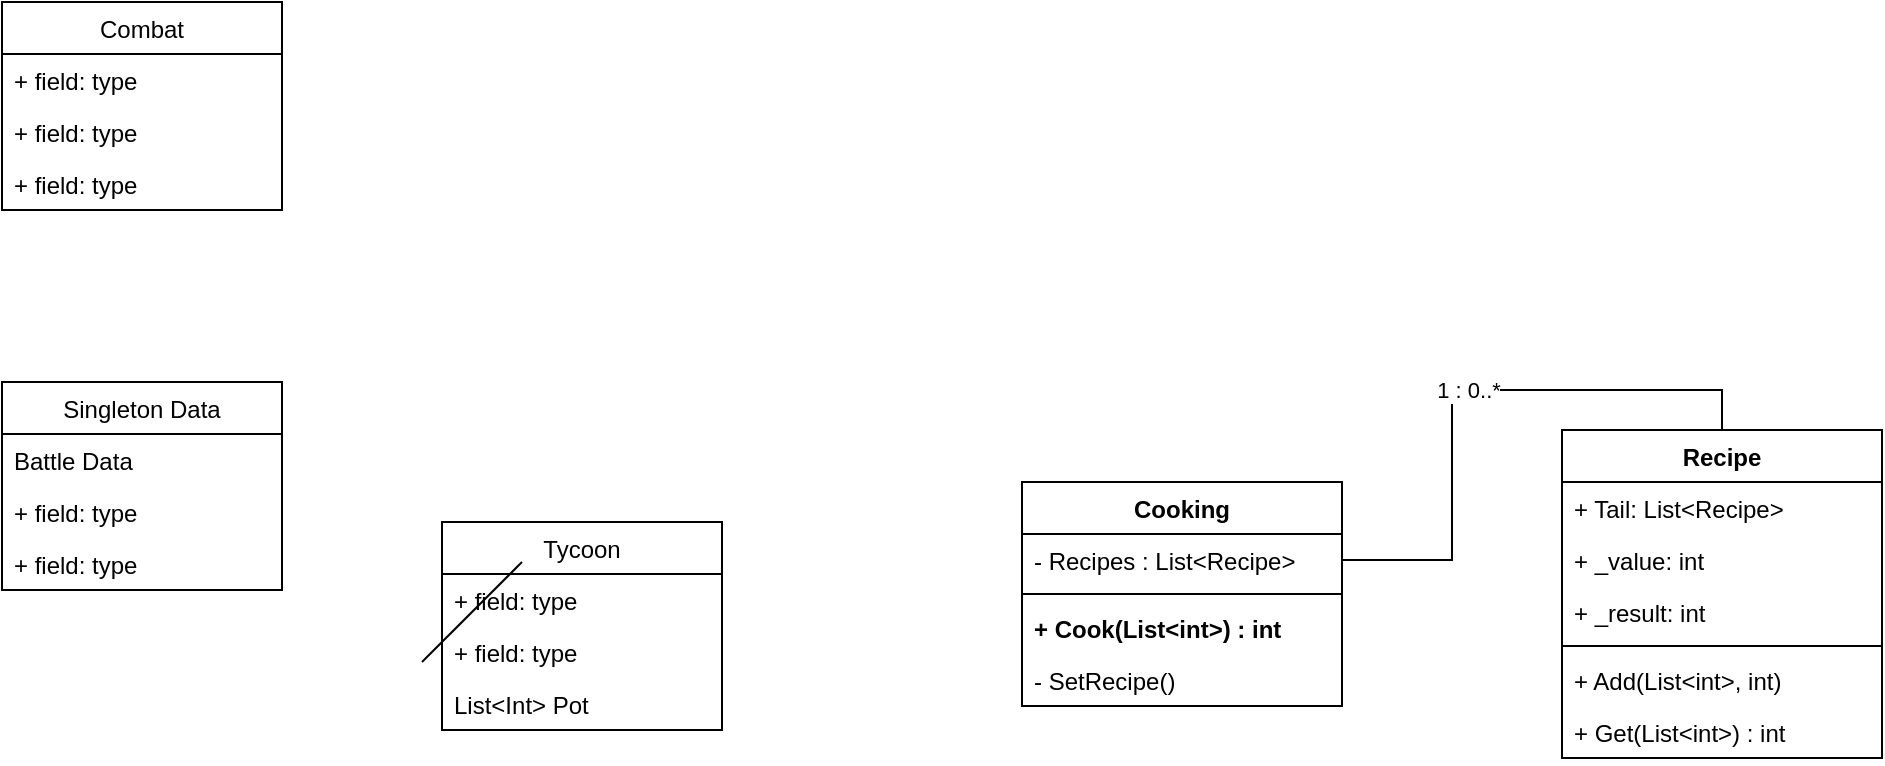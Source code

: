 <mxfile version="13.1.2" type="github"><diagram id="dGT4Hh-CYGsmOcZZTxus" name="Page-1"><mxGraphModel dx="1422" dy="762" grid="1" gridSize="10" guides="1" tooltips="1" connect="1" arrows="1" fold="1" page="1" pageScale="1" pageWidth="827" pageHeight="1169" math="0" shadow="0"><root><mxCell id="0"/><mxCell id="1" parent="0"/><mxCell id="g-DItmgqgjEYdO-mJaCF-5" value="Combat" style="swimlane;fontStyle=0;childLayout=stackLayout;horizontal=1;startSize=26;fillColor=none;horizontalStack=0;resizeParent=1;resizeParentMax=0;resizeLast=0;collapsible=1;marginBottom=0;" parent="1" vertex="1"><mxGeometry x="180" y="80" width="140" height="104" as="geometry"/></mxCell><mxCell id="g-DItmgqgjEYdO-mJaCF-6" value="+ field: type" style="text;strokeColor=none;fillColor=none;align=left;verticalAlign=top;spacingLeft=4;spacingRight=4;overflow=hidden;rotatable=0;points=[[0,0.5],[1,0.5]];portConstraint=eastwest;" parent="g-DItmgqgjEYdO-mJaCF-5" vertex="1"><mxGeometry y="26" width="140" height="26" as="geometry"/></mxCell><mxCell id="g-DItmgqgjEYdO-mJaCF-7" value="+ field: type" style="text;strokeColor=none;fillColor=none;align=left;verticalAlign=top;spacingLeft=4;spacingRight=4;overflow=hidden;rotatable=0;points=[[0,0.5],[1,0.5]];portConstraint=eastwest;" parent="g-DItmgqgjEYdO-mJaCF-5" vertex="1"><mxGeometry y="52" width="140" height="26" as="geometry"/></mxCell><mxCell id="g-DItmgqgjEYdO-mJaCF-8" value="+ field: type" style="text;strokeColor=none;fillColor=none;align=left;verticalAlign=top;spacingLeft=4;spacingRight=4;overflow=hidden;rotatable=0;points=[[0,0.5],[1,0.5]];portConstraint=eastwest;" parent="g-DItmgqgjEYdO-mJaCF-5" vertex="1"><mxGeometry y="78" width="140" height="26" as="geometry"/></mxCell><mxCell id="g-DItmgqgjEYdO-mJaCF-27" value="Singleton Data" style="swimlane;fontStyle=0;childLayout=stackLayout;horizontal=1;startSize=26;fillColor=none;horizontalStack=0;resizeParent=1;resizeParentMax=0;resizeLast=0;collapsible=1;marginBottom=0;" parent="1" vertex="1"><mxGeometry x="180" y="270" width="140" height="104" as="geometry"/></mxCell><mxCell id="g-DItmgqgjEYdO-mJaCF-28" value="Battle Data" style="text;strokeColor=none;fillColor=none;align=left;verticalAlign=top;spacingLeft=4;spacingRight=4;overflow=hidden;rotatable=0;points=[[0,0.5],[1,0.5]];portConstraint=eastwest;" parent="g-DItmgqgjEYdO-mJaCF-27" vertex="1"><mxGeometry y="26" width="140" height="26" as="geometry"/></mxCell><mxCell id="g-DItmgqgjEYdO-mJaCF-29" value="+ field: type" style="text;strokeColor=none;fillColor=none;align=left;verticalAlign=top;spacingLeft=4;spacingRight=4;overflow=hidden;rotatable=0;points=[[0,0.5],[1,0.5]];portConstraint=eastwest;" parent="g-DItmgqgjEYdO-mJaCF-27" vertex="1"><mxGeometry y="52" width="140" height="26" as="geometry"/></mxCell><mxCell id="g-DItmgqgjEYdO-mJaCF-30" value="+ field: type" style="text;strokeColor=none;fillColor=none;align=left;verticalAlign=top;spacingLeft=4;spacingRight=4;overflow=hidden;rotatable=0;points=[[0,0.5],[1,0.5]];portConstraint=eastwest;" parent="g-DItmgqgjEYdO-mJaCF-27" vertex="1"><mxGeometry y="78" width="140" height="26" as="geometry"/></mxCell><mxCell id="g-DItmgqgjEYdO-mJaCF-31" value="Tycoon" style="swimlane;fontStyle=0;childLayout=stackLayout;horizontal=1;startSize=26;fillColor=none;horizontalStack=0;resizeParent=1;resizeParentMax=0;resizeLast=0;collapsible=1;marginBottom=0;" parent="1" vertex="1"><mxGeometry x="400" y="340" width="140" height="104" as="geometry"/></mxCell><mxCell id="g-DItmgqgjEYdO-mJaCF-32" value="+ field: type" style="text;strokeColor=none;fillColor=none;align=left;verticalAlign=top;spacingLeft=4;spacingRight=4;overflow=hidden;rotatable=0;points=[[0,0.5],[1,0.5]];portConstraint=eastwest;" parent="g-DItmgqgjEYdO-mJaCF-31" vertex="1"><mxGeometry y="26" width="140" height="26" as="geometry"/></mxCell><mxCell id="g-DItmgqgjEYdO-mJaCF-33" value="+ field: type" style="text;strokeColor=none;fillColor=none;align=left;verticalAlign=top;spacingLeft=4;spacingRight=4;overflow=hidden;rotatable=0;points=[[0,0.5],[1,0.5]];portConstraint=eastwest;" parent="g-DItmgqgjEYdO-mJaCF-31" vertex="1"><mxGeometry y="52" width="140" height="26" as="geometry"/></mxCell><mxCell id="g-DItmgqgjEYdO-mJaCF-34" value="List&lt;Int&gt; Pot" style="text;strokeColor=none;fillColor=none;align=left;verticalAlign=top;spacingLeft=4;spacingRight=4;overflow=hidden;rotatable=0;points=[[0,0.5],[1,0.5]];portConstraint=eastwest;" parent="g-DItmgqgjEYdO-mJaCF-31" vertex="1"><mxGeometry y="78" width="140" height="26" as="geometry"/></mxCell><mxCell id="g-DItmgqgjEYdO-mJaCF-35" value="" style="endArrow=none;html=1;" parent="1" edge="1"><mxGeometry width="50" height="50" relative="1" as="geometry"><mxPoint x="390" y="410" as="sourcePoint"/><mxPoint x="440" y="360" as="targetPoint"/></mxGeometry></mxCell><mxCell id="g-DItmgqgjEYdO-mJaCF-36" value="Cooking" style="swimlane;fontStyle=1;align=center;verticalAlign=top;childLayout=stackLayout;horizontal=1;startSize=26;horizontalStack=0;resizeParent=1;resizeParentMax=0;resizeLast=0;collapsible=1;marginBottom=0;" parent="1" vertex="1"><mxGeometry x="690" y="320" width="160" height="112" as="geometry"/></mxCell><mxCell id="g-DItmgqgjEYdO-mJaCF-37" value="- Recipes : List&lt;Recipe&gt;" style="text;strokeColor=none;fillColor=none;align=left;verticalAlign=top;spacingLeft=4;spacingRight=4;overflow=hidden;rotatable=0;points=[[0,0.5],[1,0.5]];portConstraint=eastwest;" parent="g-DItmgqgjEYdO-mJaCF-36" vertex="1"><mxGeometry y="26" width="160" height="26" as="geometry"/></mxCell><mxCell id="g-DItmgqgjEYdO-mJaCF-38" value="" style="line;strokeWidth=1;fillColor=none;align=left;verticalAlign=middle;spacingTop=-1;spacingLeft=3;spacingRight=3;rotatable=0;labelPosition=right;points=[];portConstraint=eastwest;" parent="g-DItmgqgjEYdO-mJaCF-36" vertex="1"><mxGeometry y="52" width="160" height="8" as="geometry"/></mxCell><mxCell id="g-DItmgqgjEYdO-mJaCF-2" value="+ Cook(List&lt;int&gt;) : int" style="text;strokeColor=none;fillColor=none;align=left;verticalAlign=top;spacingLeft=4;spacingRight=4;overflow=hidden;rotatable=0;points=[[0,0.5],[1,0.5]];portConstraint=eastwest;fontStyle=1" parent="g-DItmgqgjEYdO-mJaCF-36" vertex="1"><mxGeometry y="60" width="160" height="26" as="geometry"/></mxCell><mxCell id="g-DItmgqgjEYdO-mJaCF-4" value="- SetRecipe()" style="text;strokeColor=none;fillColor=none;align=left;verticalAlign=top;spacingLeft=4;spacingRight=4;overflow=hidden;rotatable=0;points=[[0,0.5],[1,0.5]];portConstraint=eastwest;" parent="g-DItmgqgjEYdO-mJaCF-36" vertex="1"><mxGeometry y="86" width="160" height="26" as="geometry"/></mxCell><mxCell id="g-DItmgqgjEYdO-mJaCF-41" value="Recipe" style="swimlane;fontStyle=1;align=center;verticalAlign=top;childLayout=stackLayout;horizontal=1;startSize=26;horizontalStack=0;resizeParent=1;resizeParentMax=0;resizeLast=0;collapsible=1;marginBottom=0;" parent="1" vertex="1"><mxGeometry x="960" y="294" width="160" height="164" as="geometry"/></mxCell><mxCell id="g-DItmgqgjEYdO-mJaCF-45" value="+ Tail: List&lt;Recipe&gt;" style="text;strokeColor=none;fillColor=none;align=left;verticalAlign=top;spacingLeft=4;spacingRight=4;overflow=hidden;rotatable=0;points=[[0,0.5],[1,0.5]];portConstraint=eastwest;" parent="g-DItmgqgjEYdO-mJaCF-41" vertex="1"><mxGeometry y="26" width="160" height="26" as="geometry"/></mxCell><mxCell id="g-DItmgqgjEYdO-mJaCF-42" value="+ _value: int" style="text;strokeColor=none;fillColor=none;align=left;verticalAlign=top;spacingLeft=4;spacingRight=4;overflow=hidden;rotatable=0;points=[[0,0.5],[1,0.5]];portConstraint=eastwest;" parent="g-DItmgqgjEYdO-mJaCF-41" vertex="1"><mxGeometry y="52" width="160" height="26" as="geometry"/></mxCell><mxCell id="g-DItmgqgjEYdO-mJaCF-52" value="+ _result: int" style="text;strokeColor=none;fillColor=none;align=left;verticalAlign=top;spacingLeft=4;spacingRight=4;overflow=hidden;rotatable=0;points=[[0,0.5],[1,0.5]];portConstraint=eastwest;" parent="g-DItmgqgjEYdO-mJaCF-41" vertex="1"><mxGeometry y="78" width="160" height="26" as="geometry"/></mxCell><mxCell id="g-DItmgqgjEYdO-mJaCF-43" value="" style="line;strokeWidth=1;fillColor=none;align=left;verticalAlign=middle;spacingTop=-1;spacingLeft=3;spacingRight=3;rotatable=0;labelPosition=right;points=[];portConstraint=eastwest;" parent="g-DItmgqgjEYdO-mJaCF-41" vertex="1"><mxGeometry y="104" width="160" height="8" as="geometry"/></mxCell><mxCell id="g-DItmgqgjEYdO-mJaCF-44" value="+ Add(List&lt;int&gt;, int) " style="text;strokeColor=none;fillColor=none;align=left;verticalAlign=top;spacingLeft=4;spacingRight=4;overflow=hidden;rotatable=0;points=[[0,0.5],[1,0.5]];portConstraint=eastwest;" parent="g-DItmgqgjEYdO-mJaCF-41" vertex="1"><mxGeometry y="112" width="160" height="26" as="geometry"/></mxCell><mxCell id="g-DItmgqgjEYdO-mJaCF-54" value="+ Get(List&lt;int&gt;) : int" style="text;strokeColor=none;fillColor=none;align=left;verticalAlign=top;spacingLeft=4;spacingRight=4;overflow=hidden;rotatable=0;points=[[0,0.5],[1,0.5]];portConstraint=eastwest;" parent="g-DItmgqgjEYdO-mJaCF-41" vertex="1"><mxGeometry y="138" width="160" height="26" as="geometry"/></mxCell><mxCell id="g-DItmgqgjEYdO-mJaCF-55" value="1 : 0..*" style="edgeStyle=orthogonalEdgeStyle;rounded=0;orthogonalLoop=1;jettySize=auto;html=1;entryX=0.5;entryY=0;entryDx=0;entryDy=0;endArrow=none;endFill=0;" parent="1" source="g-DItmgqgjEYdO-mJaCF-37" target="g-DItmgqgjEYdO-mJaCF-41" edge="1"><mxGeometry relative="1" as="geometry"><mxPoint x="961" y="310" as="targetPoint"/></mxGeometry></mxCell></root></mxGraphModel></diagram></mxfile>